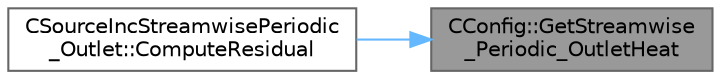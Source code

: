 digraph "CConfig::GetStreamwise_Periodic_OutletHeat"
{
 // LATEX_PDF_SIZE
  bgcolor="transparent";
  edge [fontname=Helvetica,fontsize=10,labelfontname=Helvetica,labelfontsize=10];
  node [fontname=Helvetica,fontsize=10,shape=box,height=0.2,width=0.4];
  rankdir="RL";
  Node1 [id="Node000001",label="CConfig::GetStreamwise\l_Periodic_OutletHeat",height=0.2,width=0.4,color="gray40", fillcolor="grey60", style="filled", fontcolor="black",tooltip="Get the value of the artificial periodic outlet heat."];
  Node1 -> Node2 [id="edge1_Node000001_Node000002",dir="back",color="steelblue1",style="solid",tooltip=" "];
  Node2 [id="Node000002",label="CSourceIncStreamwisePeriodic\l_Outlet::ComputeResidual",height=0.2,width=0.4,color="grey40", fillcolor="white", style="filled",URL="$classCSourceIncStreamwisePeriodic__Outlet.html#abc639a9578b2cc60f99cb38744ca03b7",tooltip="Source term integration for boundary heat sink."];
}
